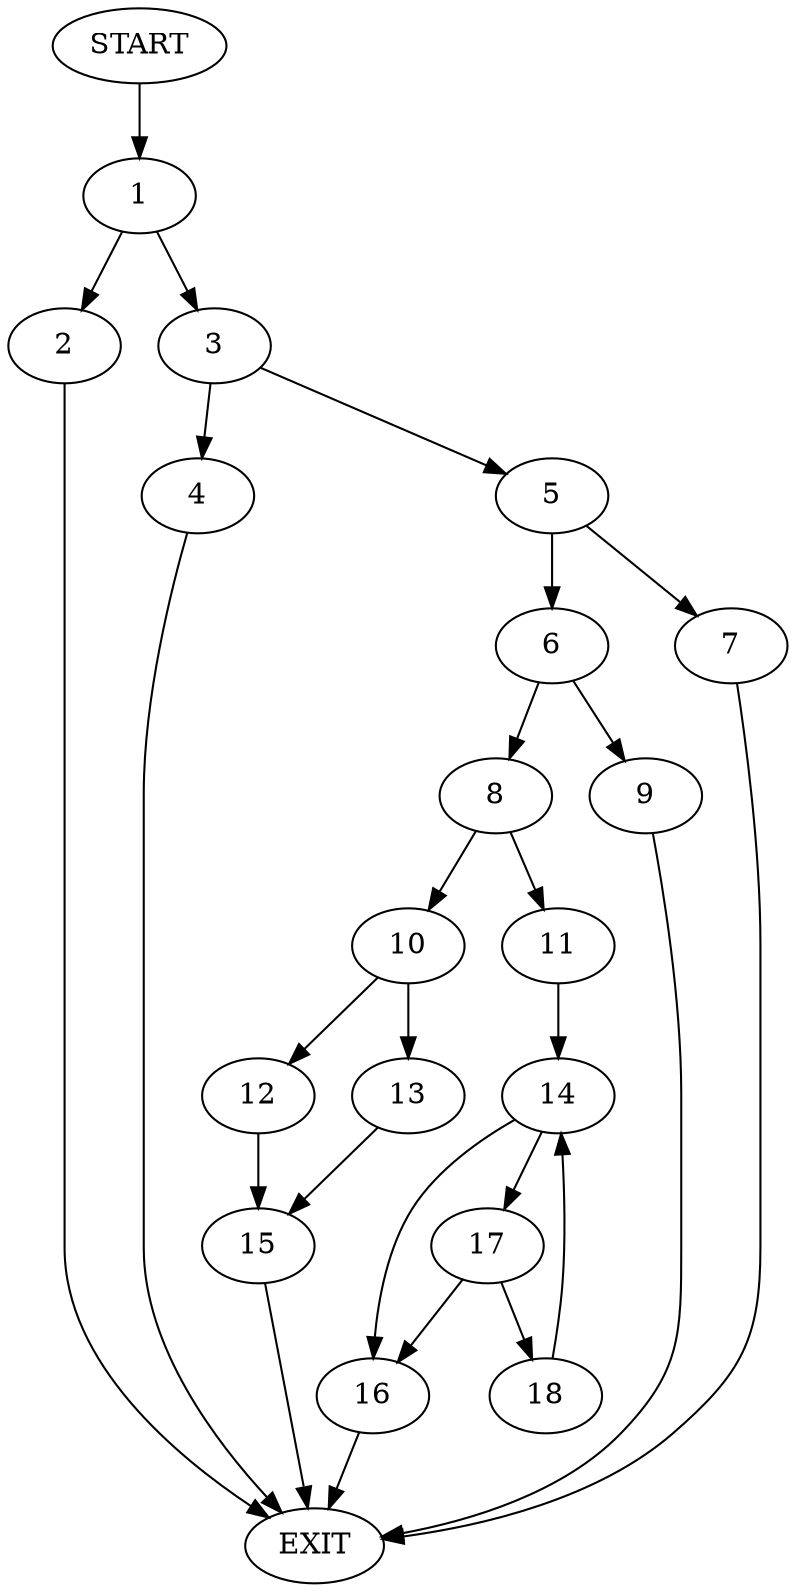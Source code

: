 digraph {
0 [label="START"]
19 [label="EXIT"]
0 -> 1
1 -> 2
1 -> 3
2 -> 19
3 -> 4
3 -> 5
4 -> 19
5 -> 6
5 -> 7
7 -> 19
6 -> 8
6 -> 9
9 -> 19
8 -> 10
8 -> 11
10 -> 12
10 -> 13
11 -> 14
12 -> 15
13 -> 15
15 -> 19
14 -> 16
14 -> 17
16 -> 19
17 -> 16
17 -> 18
18 -> 14
}
